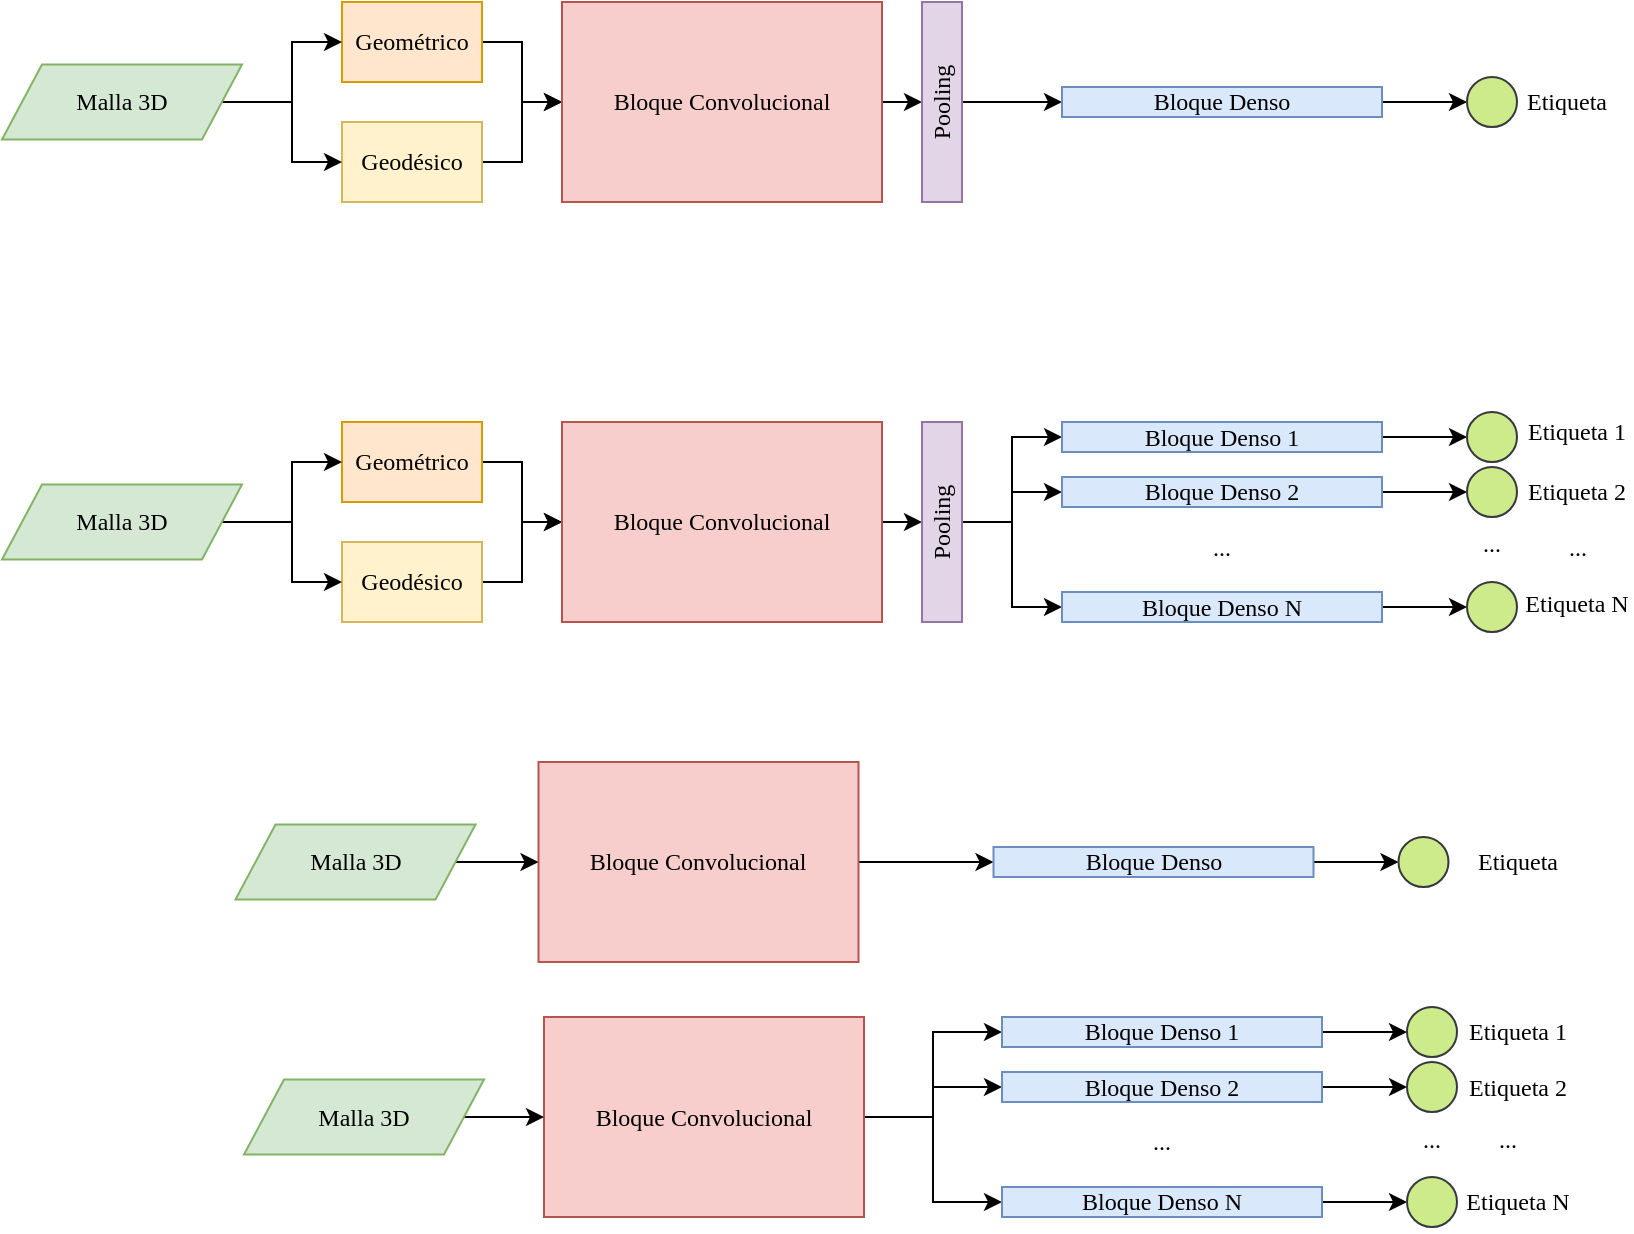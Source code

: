 <mxfile version="28.0.3">
  <diagram name="Page-1" id="fhku3Hnw07a92aV10IRl">
    <mxGraphModel dx="1892" dy="551" grid="1" gridSize="10" guides="1" tooltips="1" connect="1" arrows="1" fold="1" page="1" pageScale="1" pageWidth="850" pageHeight="1100" math="0" shadow="0">
      <root>
        <mxCell id="0" />
        <mxCell id="1" parent="0" />
        <mxCell id="P4hMFggg6QbQ9vbxlftp-37" value="Etiqueta 1" style="text;html=1;align=center;verticalAlign=middle;whiteSpace=wrap;rounded=0;fontFamily=Times New Roman;" parent="1" vertex="1">
          <mxGeometry x="700" y="250" width="55" height="30" as="geometry" />
        </mxCell>
        <mxCell id="P4hMFggg6QbQ9vbxlftp-23" style="edgeStyle=orthogonalEdgeStyle;rounded=0;orthogonalLoop=1;jettySize=auto;html=1;exitX=1;exitY=0.5;exitDx=0;exitDy=0;entryX=0;entryY=0.5;entryDx=0;entryDy=0;fontFamily=Times New Roman;" parent="1" source="P4hMFggg6QbQ9vbxlftp-6" target="P4hMFggg6QbQ9vbxlftp-8" edge="1">
          <mxGeometry relative="1" as="geometry" />
        </mxCell>
        <mxCell id="P4hMFggg6QbQ9vbxlftp-6" value="Geométrico" style="rounded=0;whiteSpace=wrap;html=1;fontFamily=Times New Roman;fillColor=#ffe6cc;strokeColor=#d79b00;" parent="1" vertex="1">
          <mxGeometry x="110" y="50" width="70" height="40" as="geometry" />
        </mxCell>
        <mxCell id="P4hMFggg6QbQ9vbxlftp-25" style="edgeStyle=orthogonalEdgeStyle;rounded=0;orthogonalLoop=1;jettySize=auto;html=1;exitX=1;exitY=0.5;exitDx=0;exitDy=0;entryX=0;entryY=0.5;entryDx=0;entryDy=0;fontFamily=Times New Roman;" parent="1" source="P4hMFggg6QbQ9vbxlftp-7" target="P4hMFggg6QbQ9vbxlftp-8" edge="1">
          <mxGeometry relative="1" as="geometry" />
        </mxCell>
        <mxCell id="P4hMFggg6QbQ9vbxlftp-7" value="Geodésico" style="rounded=0;whiteSpace=wrap;html=1;fontFamily=Times New Roman;fillColor=#fff2cc;strokeColor=#d6b656;" parent="1" vertex="1">
          <mxGeometry x="110" y="110" width="70" height="40" as="geometry" />
        </mxCell>
        <mxCell id="P4hMFggg6QbQ9vbxlftp-22" style="edgeStyle=orthogonalEdgeStyle;rounded=0;orthogonalLoop=1;jettySize=auto;html=1;exitX=1;exitY=0.5;exitDx=0;exitDy=0;entryX=0.5;entryY=0;entryDx=0;entryDy=0;fontFamily=Times New Roman;" parent="1" source="P4hMFggg6QbQ9vbxlftp-8" target="P4hMFggg6QbQ9vbxlftp-9" edge="1">
          <mxGeometry relative="1" as="geometry" />
        </mxCell>
        <mxCell id="P4hMFggg6QbQ9vbxlftp-8" value="Bloque Convolucional" style="rounded=0;whiteSpace=wrap;html=1;fontFamily=Times New Roman;fillColor=#f8cecc;strokeColor=#b85450;" parent="1" vertex="1">
          <mxGeometry x="220" y="50" width="160" height="100" as="geometry" />
        </mxCell>
        <mxCell id="P4hMFggg6QbQ9vbxlftp-20" style="edgeStyle=orthogonalEdgeStyle;rounded=0;orthogonalLoop=1;jettySize=auto;html=1;exitX=0.5;exitY=1;exitDx=0;exitDy=0;entryX=0;entryY=0.5;entryDx=0;entryDy=0;fontFamily=Times New Roman;" parent="1" source="P4hMFggg6QbQ9vbxlftp-9" target="P4hMFggg6QbQ9vbxlftp-17" edge="1">
          <mxGeometry relative="1" as="geometry" />
        </mxCell>
        <mxCell id="P4hMFggg6QbQ9vbxlftp-9" value="Pooling" style="rounded=0;whiteSpace=wrap;html=1;rotation=-90;fontFamily=Times New Roman;fillColor=#e1d5e7;strokeColor=#9673a6;" parent="1" vertex="1">
          <mxGeometry x="360" y="90" width="100" height="20" as="geometry" />
        </mxCell>
        <mxCell id="P4hMFggg6QbQ9vbxlftp-21" style="edgeStyle=orthogonalEdgeStyle;rounded=0;orthogonalLoop=1;jettySize=auto;html=1;exitX=1;exitY=0.5;exitDx=0;exitDy=0;entryX=0;entryY=0.5;entryDx=0;entryDy=0;fontFamily=Times New Roman;" parent="1" source="P4hMFggg6QbQ9vbxlftp-17" target="P4hMFggg6QbQ9vbxlftp-18" edge="1">
          <mxGeometry relative="1" as="geometry" />
        </mxCell>
        <mxCell id="P4hMFggg6QbQ9vbxlftp-17" value="Bloque Denso" style="rounded=0;whiteSpace=wrap;html=1;verticalAlign=middle;fontFamily=Times New Roman;fillColor=#dae8fc;strokeColor=#6c8ebf;" parent="1" vertex="1">
          <mxGeometry x="470" y="92.5" width="160" height="15" as="geometry" />
        </mxCell>
        <mxCell id="P4hMFggg6QbQ9vbxlftp-18" value="" style="ellipse;whiteSpace=wrap;html=1;aspect=fixed;fontFamily=Times New Roman;fillColor=#cdeb8b;strokeColor=#36393d;" parent="1" vertex="1">
          <mxGeometry x="672.5" y="87.5" width="25" height="25" as="geometry" />
        </mxCell>
        <mxCell id="P4hMFggg6QbQ9vbxlftp-19" value="Etiqueta" style="text;html=1;align=center;verticalAlign=middle;whiteSpace=wrap;rounded=0;fontFamily=Times New Roman;" parent="1" vertex="1">
          <mxGeometry x="700" y="85" width="45" height="30" as="geometry" />
        </mxCell>
        <mxCell id="P4hMFggg6QbQ9vbxlftp-26" style="edgeStyle=orthogonalEdgeStyle;rounded=0;orthogonalLoop=1;jettySize=auto;html=1;exitX=1;exitY=0.5;exitDx=0;exitDy=0;entryX=0;entryY=0.5;entryDx=0;entryDy=0;fontFamily=Times New Roman;" parent="1" source="P4hMFggg6QbQ9vbxlftp-27" target="P4hMFggg6QbQ9vbxlftp-31" edge="1">
          <mxGeometry relative="1" as="geometry" />
        </mxCell>
        <mxCell id="P4hMFggg6QbQ9vbxlftp-27" value="Geométrico" style="rounded=0;whiteSpace=wrap;html=1;fontFamily=Times New Roman;fillColor=#ffe6cc;strokeColor=#d79b00;" parent="1" vertex="1">
          <mxGeometry x="110" y="260" width="70" height="40" as="geometry" />
        </mxCell>
        <mxCell id="P4hMFggg6QbQ9vbxlftp-28" style="edgeStyle=orthogonalEdgeStyle;rounded=0;orthogonalLoop=1;jettySize=auto;html=1;exitX=1;exitY=0.5;exitDx=0;exitDy=0;entryX=0;entryY=0.5;entryDx=0;entryDy=0;fontFamily=Times New Roman;" parent="1" source="P4hMFggg6QbQ9vbxlftp-29" target="P4hMFggg6QbQ9vbxlftp-31" edge="1">
          <mxGeometry relative="1" as="geometry" />
        </mxCell>
        <mxCell id="P4hMFggg6QbQ9vbxlftp-29" value="Geodésico" style="rounded=0;whiteSpace=wrap;html=1;fontFamily=Times New Roman;fillColor=#fff2cc;strokeColor=#d6b656;" parent="1" vertex="1">
          <mxGeometry x="110" y="320" width="70" height="40" as="geometry" />
        </mxCell>
        <mxCell id="P4hMFggg6QbQ9vbxlftp-30" style="edgeStyle=orthogonalEdgeStyle;rounded=0;orthogonalLoop=1;jettySize=auto;html=1;exitX=1;exitY=0.5;exitDx=0;exitDy=0;entryX=0.5;entryY=0;entryDx=0;entryDy=0;fontFamily=Times New Roman;" parent="1" source="P4hMFggg6QbQ9vbxlftp-31" target="P4hMFggg6QbQ9vbxlftp-33" edge="1">
          <mxGeometry relative="1" as="geometry" />
        </mxCell>
        <mxCell id="P4hMFggg6QbQ9vbxlftp-31" value="Bloque Convolucional" style="rounded=0;whiteSpace=wrap;html=1;fontFamily=Times New Roman;fillColor=#f8cecc;strokeColor=#b85450;" parent="1" vertex="1">
          <mxGeometry x="220" y="260" width="160" height="100" as="geometry" />
        </mxCell>
        <mxCell id="P4hMFggg6QbQ9vbxlftp-32" style="edgeStyle=orthogonalEdgeStyle;rounded=0;orthogonalLoop=1;jettySize=auto;html=1;exitX=0.5;exitY=1;exitDx=0;exitDy=0;entryX=0;entryY=0.5;entryDx=0;entryDy=0;fontFamily=Times New Roman;" parent="1" source="P4hMFggg6QbQ9vbxlftp-33" target="P4hMFggg6QbQ9vbxlftp-35" edge="1">
          <mxGeometry relative="1" as="geometry" />
        </mxCell>
        <mxCell id="P4hMFggg6QbQ9vbxlftp-42" style="edgeStyle=orthogonalEdgeStyle;rounded=0;orthogonalLoop=1;jettySize=auto;html=1;exitX=0.5;exitY=1;exitDx=0;exitDy=0;entryX=0;entryY=0.5;entryDx=0;entryDy=0;fontFamily=Times New Roman;" parent="1" source="P4hMFggg6QbQ9vbxlftp-33" target="P4hMFggg6QbQ9vbxlftp-39" edge="1">
          <mxGeometry relative="1" as="geometry" />
        </mxCell>
        <mxCell id="P4hMFggg6QbQ9vbxlftp-46" style="edgeStyle=orthogonalEdgeStyle;rounded=0;orthogonalLoop=1;jettySize=auto;html=1;exitX=0.5;exitY=1;exitDx=0;exitDy=0;entryX=0;entryY=0.5;entryDx=0;entryDy=0;fontFamily=Times New Roman;" parent="1" source="P4hMFggg6QbQ9vbxlftp-33" target="P4hMFggg6QbQ9vbxlftp-44" edge="1">
          <mxGeometry relative="1" as="geometry" />
        </mxCell>
        <mxCell id="P4hMFggg6QbQ9vbxlftp-33" value="Pooling" style="rounded=0;whiteSpace=wrap;html=1;rotation=-90;fontFamily=Times New Roman;fillColor=#e1d5e7;strokeColor=#9673a6;" parent="1" vertex="1">
          <mxGeometry x="360" y="300" width="100" height="20" as="geometry" />
        </mxCell>
        <mxCell id="P4hMFggg6QbQ9vbxlftp-34" style="edgeStyle=orthogonalEdgeStyle;rounded=0;orthogonalLoop=1;jettySize=auto;html=1;exitX=1;exitY=0.5;exitDx=0;exitDy=0;entryX=0;entryY=0.5;entryDx=0;entryDy=0;fontFamily=Times New Roman;" parent="1" source="P4hMFggg6QbQ9vbxlftp-35" target="P4hMFggg6QbQ9vbxlftp-36" edge="1">
          <mxGeometry relative="1" as="geometry" />
        </mxCell>
        <mxCell id="P4hMFggg6QbQ9vbxlftp-35" value="Bloque Denso 1" style="rounded=0;whiteSpace=wrap;html=1;verticalAlign=middle;fontFamily=Times New Roman;fillColor=#dae8fc;strokeColor=#6c8ebf;" parent="1" vertex="1">
          <mxGeometry x="470" y="260" width="160" height="15" as="geometry" />
        </mxCell>
        <mxCell id="P4hMFggg6QbQ9vbxlftp-36" value="" style="ellipse;whiteSpace=wrap;html=1;aspect=fixed;fontFamily=Times New Roman;fillColor=#cdeb8b;strokeColor=#36393d;" parent="1" vertex="1">
          <mxGeometry x="672.5" y="255" width="25" height="25" as="geometry" />
        </mxCell>
        <mxCell id="P4hMFggg6QbQ9vbxlftp-38" style="edgeStyle=orthogonalEdgeStyle;rounded=0;orthogonalLoop=1;jettySize=auto;html=1;exitX=1;exitY=0.5;exitDx=0;exitDy=0;entryX=0;entryY=0.5;entryDx=0;entryDy=0;fontFamily=Times New Roman;" parent="1" source="P4hMFggg6QbQ9vbxlftp-39" target="P4hMFggg6QbQ9vbxlftp-40" edge="1">
          <mxGeometry relative="1" as="geometry" />
        </mxCell>
        <mxCell id="P4hMFggg6QbQ9vbxlftp-39" value="Bloque Denso 2" style="rounded=0;whiteSpace=wrap;html=1;verticalAlign=middle;fontFamily=Times New Roman;fillColor=#dae8fc;strokeColor=#6c8ebf;" parent="1" vertex="1">
          <mxGeometry x="470" y="287.5" width="160" height="15" as="geometry" />
        </mxCell>
        <mxCell id="P4hMFggg6QbQ9vbxlftp-40" value="" style="ellipse;whiteSpace=wrap;html=1;aspect=fixed;fontFamily=Times New Roman;fillColor=#cdeb8b;strokeColor=#36393d;" parent="1" vertex="1">
          <mxGeometry x="672.5" y="282.5" width="25" height="25" as="geometry" />
        </mxCell>
        <mxCell id="P4hMFggg6QbQ9vbxlftp-43" style="edgeStyle=orthogonalEdgeStyle;rounded=0;orthogonalLoop=1;jettySize=auto;html=1;exitX=1;exitY=0.5;exitDx=0;exitDy=0;entryX=0;entryY=0.5;entryDx=0;entryDy=0;fontFamily=Times New Roman;" parent="1" source="P4hMFggg6QbQ9vbxlftp-44" target="P4hMFggg6QbQ9vbxlftp-45" edge="1">
          <mxGeometry relative="1" as="geometry" />
        </mxCell>
        <mxCell id="P4hMFggg6QbQ9vbxlftp-44" value="Bloque Denso N" style="rounded=0;whiteSpace=wrap;html=1;verticalAlign=middle;fontFamily=Times New Roman;fillColor=#dae8fc;strokeColor=#6c8ebf;" parent="1" vertex="1">
          <mxGeometry x="470" y="345" width="160" height="15" as="geometry" />
        </mxCell>
        <mxCell id="P4hMFggg6QbQ9vbxlftp-45" value="" style="ellipse;whiteSpace=wrap;html=1;aspect=fixed;fontFamily=Times New Roman;fillColor=#cdeb8b;strokeColor=#36393d;" parent="1" vertex="1">
          <mxGeometry x="672.5" y="340" width="25" height="25" as="geometry" />
        </mxCell>
        <mxCell id="P4hMFggg6QbQ9vbxlftp-47" value="Etiqueta N" style="text;html=1;align=center;verticalAlign=middle;whiteSpace=wrap;rounded=0;fontFamily=Times New Roman;" parent="1" vertex="1">
          <mxGeometry x="700" y="336.25" width="55" height="30" as="geometry" />
        </mxCell>
        <mxCell id="P4hMFggg6QbQ9vbxlftp-48" value="..." style="text;html=1;align=center;verticalAlign=middle;whiteSpace=wrap;rounded=0;fontFamily=Times New Roman;fillColor=none;" parent="1" vertex="1">
          <mxGeometry x="520" y="307.5" width="60" height="30" as="geometry" />
        </mxCell>
        <mxCell id="P4hMFggg6QbQ9vbxlftp-49" value="..." style="text;html=1;align=center;verticalAlign=middle;whiteSpace=wrap;rounded=0;fontFamily=Times New Roman;" parent="1" vertex="1">
          <mxGeometry x="655" y="306.25" width="60" height="30" as="geometry" />
        </mxCell>
        <mxCell id="P4hMFggg6QbQ9vbxlftp-50" value="..." style="text;html=1;align=center;verticalAlign=middle;whiteSpace=wrap;rounded=0;fontFamily=Times New Roman;" parent="1" vertex="1">
          <mxGeometry x="717.5" y="307.5" width="20" height="30" as="geometry" />
        </mxCell>
        <mxCell id="P4hMFggg6QbQ9vbxlftp-62" style="edgeStyle=orthogonalEdgeStyle;rounded=0;orthogonalLoop=1;jettySize=auto;html=1;exitX=1;exitY=0.5;exitDx=0;exitDy=0;entryX=0;entryY=0.5;entryDx=0;entryDy=0;" parent="1" source="P4hMFggg6QbQ9vbxlftp-55" target="P4hMFggg6QbQ9vbxlftp-6" edge="1">
          <mxGeometry relative="1" as="geometry" />
        </mxCell>
        <mxCell id="P4hMFggg6QbQ9vbxlftp-63" style="edgeStyle=orthogonalEdgeStyle;rounded=0;orthogonalLoop=1;jettySize=auto;html=1;exitX=1;exitY=0.5;exitDx=0;exitDy=0;entryX=0;entryY=0.5;entryDx=0;entryDy=0;" parent="1" source="P4hMFggg6QbQ9vbxlftp-55" target="P4hMFggg6QbQ9vbxlftp-7" edge="1">
          <mxGeometry relative="1" as="geometry" />
        </mxCell>
        <mxCell id="P4hMFggg6QbQ9vbxlftp-55" value="Malla 3D" style="shape=parallelogram;perimeter=parallelogramPerimeter;whiteSpace=wrap;html=1;fixedSize=1;fontFamily=Times New Roman;fillColor=#d5e8d4;strokeColor=#82b366;" parent="1" vertex="1">
          <mxGeometry x="-60" y="81.25" width="120" height="37.5" as="geometry" />
        </mxCell>
        <mxCell id="P4hMFggg6QbQ9vbxlftp-65" style="edgeStyle=orthogonalEdgeStyle;rounded=0;orthogonalLoop=1;jettySize=auto;html=1;exitX=1;exitY=0.5;exitDx=0;exitDy=0;entryX=0;entryY=0.5;entryDx=0;entryDy=0;" parent="1" source="P4hMFggg6QbQ9vbxlftp-64" target="P4hMFggg6QbQ9vbxlftp-27" edge="1">
          <mxGeometry relative="1" as="geometry" />
        </mxCell>
        <mxCell id="P4hMFggg6QbQ9vbxlftp-66" style="edgeStyle=orthogonalEdgeStyle;rounded=0;orthogonalLoop=1;jettySize=auto;html=1;exitX=1;exitY=0.5;exitDx=0;exitDy=0;entryX=0;entryY=0.5;entryDx=0;entryDy=0;" parent="1" source="P4hMFggg6QbQ9vbxlftp-64" target="P4hMFggg6QbQ9vbxlftp-29" edge="1">
          <mxGeometry relative="1" as="geometry" />
        </mxCell>
        <mxCell id="P4hMFggg6QbQ9vbxlftp-64" value="Malla 3D" style="shape=parallelogram;perimeter=parallelogramPerimeter;whiteSpace=wrap;html=1;fixedSize=1;fontFamily=Times New Roman;fillColor=#d5e8d4;strokeColor=#82b366;" parent="1" vertex="1">
          <mxGeometry x="-60" y="291.25" width="120" height="37.5" as="geometry" />
        </mxCell>
        <mxCell id="P4hMFggg6QbQ9vbxlftp-136" style="edgeStyle=orthogonalEdgeStyle;rounded=0;orthogonalLoop=1;jettySize=auto;html=1;exitX=1;exitY=0.5;exitDx=0;exitDy=0;entryX=0;entryY=0.5;entryDx=0;entryDy=0;" parent="1" source="P4hMFggg6QbQ9vbxlftp-72" target="P4hMFggg6QbQ9vbxlftp-78" edge="1">
          <mxGeometry relative="1" as="geometry" />
        </mxCell>
        <mxCell id="P4hMFggg6QbQ9vbxlftp-137" style="edgeStyle=orthogonalEdgeStyle;rounded=0;orthogonalLoop=1;jettySize=auto;html=1;exitX=1;exitY=0.5;exitDx=0;exitDy=0;entryX=0;entryY=0.5;entryDx=0;entryDy=0;" parent="1" source="P4hMFggg6QbQ9vbxlftp-72" target="P4hMFggg6QbQ9vbxlftp-82" edge="1">
          <mxGeometry relative="1" as="geometry" />
        </mxCell>
        <mxCell id="P4hMFggg6QbQ9vbxlftp-138" style="edgeStyle=orthogonalEdgeStyle;rounded=0;orthogonalLoop=1;jettySize=auto;html=1;exitX=1;exitY=0.5;exitDx=0;exitDy=0;entryX=0;entryY=0.5;entryDx=0;entryDy=0;" parent="1" source="P4hMFggg6QbQ9vbxlftp-72" target="P4hMFggg6QbQ9vbxlftp-86" edge="1">
          <mxGeometry relative="1" as="geometry" />
        </mxCell>
        <mxCell id="P4hMFggg6QbQ9vbxlftp-72" value="Bloque Convolucional" style="rounded=0;whiteSpace=wrap;html=1;fontFamily=Times New Roman;fillColor=#f8cecc;strokeColor=#b85450;" parent="1" vertex="1">
          <mxGeometry x="211" y="557.5" width="160" height="100" as="geometry" />
        </mxCell>
        <mxCell id="P4hMFggg6QbQ9vbxlftp-77" style="edgeStyle=orthogonalEdgeStyle;rounded=0;orthogonalLoop=1;jettySize=auto;html=1;exitX=1;exitY=0.5;exitDx=0;exitDy=0;entryX=0;entryY=0.5;entryDx=0;entryDy=0;fontFamily=Times New Roman;" parent="1" source="P4hMFggg6QbQ9vbxlftp-78" target="P4hMFggg6QbQ9vbxlftp-79" edge="1">
          <mxGeometry relative="1" as="geometry" />
        </mxCell>
        <mxCell id="P4hMFggg6QbQ9vbxlftp-78" value="Bloque Denso 1" style="rounded=0;whiteSpace=wrap;html=1;verticalAlign=middle;fontFamily=Times New Roman;fillColor=#dae8fc;strokeColor=#6c8ebf;" parent="1" vertex="1">
          <mxGeometry x="440" y="557.5" width="160" height="15" as="geometry" />
        </mxCell>
        <mxCell id="P4hMFggg6QbQ9vbxlftp-79" value="" style="ellipse;whiteSpace=wrap;html=1;aspect=fixed;fontFamily=Times New Roman;fillColor=#cdeb8b;strokeColor=#36393d;" parent="1" vertex="1">
          <mxGeometry x="642.5" y="552.5" width="25" height="25" as="geometry" />
        </mxCell>
        <mxCell id="P4hMFggg6QbQ9vbxlftp-80" value="Etiqueta 1" style="text;html=1;align=center;verticalAlign=middle;whiteSpace=wrap;rounded=0;fontFamily=Times New Roman;" parent="1" vertex="1">
          <mxGeometry x="647.5" y="550" width="100" height="30" as="geometry" />
        </mxCell>
        <mxCell id="P4hMFggg6QbQ9vbxlftp-81" style="edgeStyle=orthogonalEdgeStyle;rounded=0;orthogonalLoop=1;jettySize=auto;html=1;exitX=1;exitY=0.5;exitDx=0;exitDy=0;entryX=0;entryY=0.5;entryDx=0;entryDy=0;fontFamily=Times New Roman;" parent="1" source="P4hMFggg6QbQ9vbxlftp-82" target="P4hMFggg6QbQ9vbxlftp-83" edge="1">
          <mxGeometry relative="1" as="geometry" />
        </mxCell>
        <mxCell id="P4hMFggg6QbQ9vbxlftp-82" value="Bloque Denso 2" style="rounded=0;whiteSpace=wrap;html=1;verticalAlign=middle;fontFamily=Times New Roman;fillColor=#dae8fc;strokeColor=#6c8ebf;" parent="1" vertex="1">
          <mxGeometry x="440" y="585" width="160" height="15" as="geometry" />
        </mxCell>
        <mxCell id="P4hMFggg6QbQ9vbxlftp-83" value="" style="ellipse;whiteSpace=wrap;html=1;aspect=fixed;fontFamily=Times New Roman;fillColor=#cdeb8b;strokeColor=#36393d;" parent="1" vertex="1">
          <mxGeometry x="642.5" y="580" width="25" height="25" as="geometry" />
        </mxCell>
        <mxCell id="P4hMFggg6QbQ9vbxlftp-84" value="Etiqueta 2" style="text;html=1;align=center;verticalAlign=middle;whiteSpace=wrap;rounded=0;fontFamily=Times New Roman;" parent="1" vertex="1">
          <mxGeometry x="647.5" y="577.5" width="100" height="30" as="geometry" />
        </mxCell>
        <mxCell id="P4hMFggg6QbQ9vbxlftp-85" style="edgeStyle=orthogonalEdgeStyle;rounded=0;orthogonalLoop=1;jettySize=auto;html=1;exitX=1;exitY=0.5;exitDx=0;exitDy=0;entryX=0;entryY=0.5;entryDx=0;entryDy=0;fontFamily=Times New Roman;" parent="1" source="P4hMFggg6QbQ9vbxlftp-86" target="P4hMFggg6QbQ9vbxlftp-87" edge="1">
          <mxGeometry relative="1" as="geometry" />
        </mxCell>
        <mxCell id="P4hMFggg6QbQ9vbxlftp-86" value="Bloque Denso N" style="rounded=0;whiteSpace=wrap;html=1;verticalAlign=middle;fontFamily=Times New Roman;fillColor=#dae8fc;strokeColor=#6c8ebf;" parent="1" vertex="1">
          <mxGeometry x="440" y="642.5" width="160" height="15" as="geometry" />
        </mxCell>
        <mxCell id="P4hMFggg6QbQ9vbxlftp-87" value="" style="ellipse;whiteSpace=wrap;html=1;aspect=fixed;fontFamily=Times New Roman;fillColor=#cdeb8b;strokeColor=#36393d;" parent="1" vertex="1">
          <mxGeometry x="642.5" y="637.5" width="25" height="25" as="geometry" />
        </mxCell>
        <mxCell id="P4hMFggg6QbQ9vbxlftp-88" value="Etiqueta N" style="text;html=1;align=center;verticalAlign=middle;whiteSpace=wrap;rounded=0;fontFamily=Times New Roman;" parent="1" vertex="1">
          <mxGeometry x="647.5" y="635" width="100" height="30" as="geometry" />
        </mxCell>
        <mxCell id="P4hMFggg6QbQ9vbxlftp-89" value="..." style="text;html=1;align=center;verticalAlign=middle;whiteSpace=wrap;rounded=0;fontFamily=Times New Roman;fillColor=none;" parent="1" vertex="1">
          <mxGeometry x="490" y="605" width="60" height="30" as="geometry" />
        </mxCell>
        <mxCell id="P4hMFggg6QbQ9vbxlftp-90" value="..." style="text;html=1;align=center;verticalAlign=middle;whiteSpace=wrap;rounded=0;fontFamily=Times New Roman;" parent="1" vertex="1">
          <mxGeometry x="625" y="603.75" width="60" height="30" as="geometry" />
        </mxCell>
        <mxCell id="P4hMFggg6QbQ9vbxlftp-91" value="..." style="text;html=1;align=center;verticalAlign=middle;whiteSpace=wrap;rounded=0;fontFamily=Times New Roman;" parent="1" vertex="1">
          <mxGeometry x="663.25" y="603.75" width="60" height="30" as="geometry" />
        </mxCell>
        <mxCell id="P4hMFggg6QbQ9vbxlftp-95" style="edgeStyle=orthogonalEdgeStyle;rounded=0;orthogonalLoop=1;jettySize=auto;html=1;exitX=1;exitY=0.5;exitDx=0;exitDy=0;entryX=0;entryY=0.5;entryDx=0;entryDy=0;" parent="1" source="P4hMFggg6QbQ9vbxlftp-94" target="P4hMFggg6QbQ9vbxlftp-72" edge="1">
          <mxGeometry relative="1" as="geometry" />
        </mxCell>
        <mxCell id="P4hMFggg6QbQ9vbxlftp-94" value="Malla 3D" style="shape=parallelogram;perimeter=parallelogramPerimeter;whiteSpace=wrap;html=1;fixedSize=1;fontFamily=Times New Roman;fillColor=#d5e8d4;strokeColor=#82b366;" parent="1" vertex="1">
          <mxGeometry x="61" y="588.75" width="120" height="37.5" as="geometry" />
        </mxCell>
        <mxCell id="P4hMFggg6QbQ9vbxlftp-135" style="edgeStyle=orthogonalEdgeStyle;rounded=0;orthogonalLoop=1;jettySize=auto;html=1;exitX=1;exitY=0.5;exitDx=0;exitDy=0;entryX=0;entryY=0.5;entryDx=0;entryDy=0;" parent="1" source="P4hMFggg6QbQ9vbxlftp-124" target="P4hMFggg6QbQ9vbxlftp-128" edge="1">
          <mxGeometry relative="1" as="geometry" />
        </mxCell>
        <mxCell id="P4hMFggg6QbQ9vbxlftp-124" value="Bloque Convolucional" style="rounded=0;whiteSpace=wrap;html=1;fontFamily=Times New Roman;fillColor=#f8cecc;strokeColor=#b85450;" parent="1" vertex="1">
          <mxGeometry x="208.25" y="430" width="160" height="100" as="geometry" />
        </mxCell>
        <mxCell id="P4hMFggg6QbQ9vbxlftp-127" style="edgeStyle=orthogonalEdgeStyle;rounded=0;orthogonalLoop=1;jettySize=auto;html=1;exitX=1;exitY=0.5;exitDx=0;exitDy=0;entryX=0;entryY=0.5;entryDx=0;entryDy=0;fontFamily=Times New Roman;" parent="1" source="P4hMFggg6QbQ9vbxlftp-128" target="P4hMFggg6QbQ9vbxlftp-129" edge="1">
          <mxGeometry relative="1" as="geometry" />
        </mxCell>
        <mxCell id="P4hMFggg6QbQ9vbxlftp-128" value="Bloque Denso" style="rounded=0;whiteSpace=wrap;html=1;verticalAlign=middle;fontFamily=Times New Roman;fillColor=#dae8fc;strokeColor=#6c8ebf;" parent="1" vertex="1">
          <mxGeometry x="435.75" y="472.5" width="160" height="15" as="geometry" />
        </mxCell>
        <mxCell id="P4hMFggg6QbQ9vbxlftp-129" value="" style="ellipse;whiteSpace=wrap;html=1;aspect=fixed;fontFamily=Times New Roman;fillColor=#cdeb8b;strokeColor=#36393d;" parent="1" vertex="1">
          <mxGeometry x="638.25" y="467.5" width="25" height="25" as="geometry" />
        </mxCell>
        <mxCell id="P4hMFggg6QbQ9vbxlftp-130" value="Etiqueta" style="text;html=1;align=center;verticalAlign=middle;whiteSpace=wrap;rounded=0;fontFamily=Times New Roman;" parent="1" vertex="1">
          <mxGeometry x="647.5" y="465" width="100" height="30" as="geometry" />
        </mxCell>
        <mxCell id="P4hMFggg6QbQ9vbxlftp-134" style="edgeStyle=orthogonalEdgeStyle;rounded=0;orthogonalLoop=1;jettySize=auto;html=1;exitX=1;exitY=0.5;exitDx=0;exitDy=0;entryX=0;entryY=0.5;entryDx=0;entryDy=0;" parent="1" source="P4hMFggg6QbQ9vbxlftp-133" target="P4hMFggg6QbQ9vbxlftp-124" edge="1">
          <mxGeometry relative="1" as="geometry" />
        </mxCell>
        <mxCell id="P4hMFggg6QbQ9vbxlftp-133" value="Malla 3D" style="shape=parallelogram;perimeter=parallelogramPerimeter;whiteSpace=wrap;html=1;fixedSize=1;fontFamily=Times New Roman;fillColor=#d5e8d4;strokeColor=#82b366;" parent="1" vertex="1">
          <mxGeometry x="56.75" y="461.25" width="120" height="37.5" as="geometry" />
        </mxCell>
        <mxCell id="P4hMFggg6QbQ9vbxlftp-142" value="Etiqueta 2" style="text;html=1;align=center;verticalAlign=middle;whiteSpace=wrap;rounded=0;fontFamily=Times New Roman;" parent="1" vertex="1">
          <mxGeometry x="700" y="280" width="55" height="30" as="geometry" />
        </mxCell>
      </root>
    </mxGraphModel>
  </diagram>
</mxfile>
